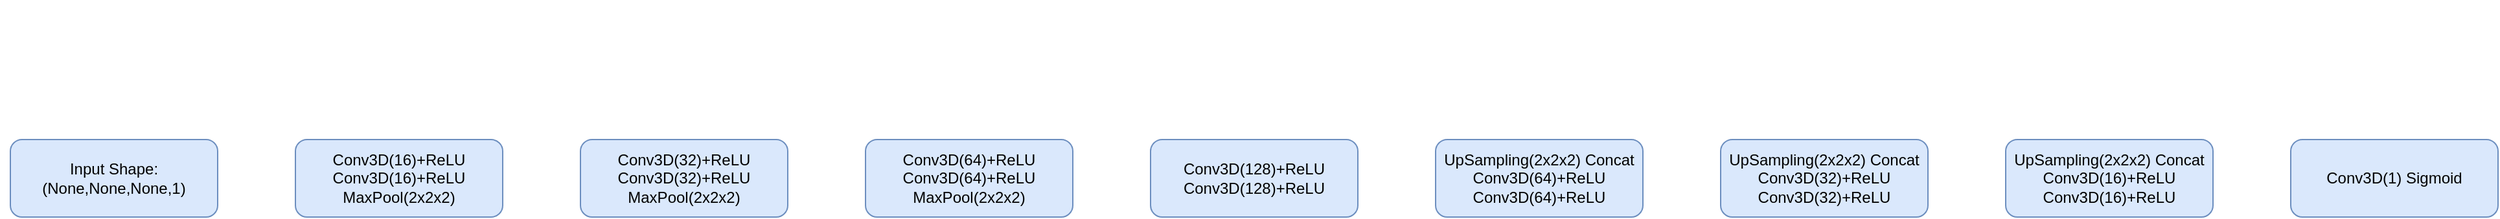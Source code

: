 <?xml version="1.0" ?>
<mxfile>
  <diagram name="U-Net Fault Segmentation">
    <mxGraphModel dx="1000" dy="1000" grid="1" gridSize="10" guides="1">
      <root>
        <mxCell id="0"/>
        <mxCell id="1" parent="0"/>
        <mxCell id="2" value="Input
Shape: (None,None,None,1)" style="shape=rectangle;rounded=1;whiteSpace=wrap;html=1;fillColor=#dae8fc;strokeColor=#6c8ebf;" vertex="1" parent="1">
          <mxGeometry x="0" y="100" width="160" height="60" as="geometry"/>
        </mxCell>
        <mxCell id="3" value="Conv3D(16)+ReLU
Conv3D(16)+ReLU
MaxPool(2x2x2)" style="shape=rectangle;rounded=1;whiteSpace=wrap;html=1;fillColor=#dae8fc;strokeColor=#6c8ebf;" vertex="1" parent="1">
          <mxGeometry x="220" y="100" width="160" height="60" as="geometry"/>
        </mxCell>
        <mxCell id="4" value="Conv3D(32)+ReLU
Conv3D(32)+ReLU
MaxPool(2x2x2)" style="shape=rectangle;rounded=1;whiteSpace=wrap;html=1;fillColor=#dae8fc;strokeColor=#6c8ebf;" vertex="1" parent="1">
          <mxGeometry x="440" y="100" width="160" height="60" as="geometry"/>
        </mxCell>
        <mxCell id="5" value="Conv3D(64)+ReLU
Conv3D(64)+ReLU
MaxPool(2x2x2)" style="shape=rectangle;rounded=1;whiteSpace=wrap;html=1;fillColor=#dae8fc;strokeColor=#6c8ebf;" vertex="1" parent="1">
          <mxGeometry x="660" y="100" width="160" height="60" as="geometry"/>
        </mxCell>
        <mxCell id="6" value="Conv3D(128)+ReLU
Conv3D(128)+ReLU" style="shape=rectangle;rounded=1;whiteSpace=wrap;html=1;fillColor=#dae8fc;strokeColor=#6c8ebf;" vertex="1" parent="1">
          <mxGeometry x="880" y="100" width="160" height="60" as="geometry"/>
        </mxCell>
        <mxCell id="7" value="UpSampling(2x2x2)
Concat
Conv3D(64)+ReLU
Conv3D(64)+ReLU" style="shape=rectangle;rounded=1;whiteSpace=wrap;html=1;fillColor=#dae8fc;strokeColor=#6c8ebf;" vertex="1" parent="1">
          <mxGeometry x="1100" y="100" width="160" height="60" as="geometry"/>
        </mxCell>
        <mxCell id="8" value="UpSampling(2x2x2)
Concat
Conv3D(32)+ReLU
Conv3D(32)+ReLU" style="shape=rectangle;rounded=1;whiteSpace=wrap;html=1;fillColor=#dae8fc;strokeColor=#6c8ebf;" vertex="1" parent="1">
          <mxGeometry x="1320" y="100" width="160" height="60" as="geometry"/>
        </mxCell>
        <mxCell id="9" value="UpSampling(2x2x2)
Concat
Conv3D(16)+ReLU
Conv3D(16)+ReLU" style="shape=rectangle;rounded=1;whiteSpace=wrap;html=1;fillColor=#dae8fc;strokeColor=#6c8ebf;" vertex="1" parent="1">
          <mxGeometry x="1540" y="100" width="160" height="60" as="geometry"/>
        </mxCell>
        <mxCell id="10" value="Conv3D(1)
Sigmoid" style="shape=rectangle;rounded=1;whiteSpace=wrap;html=1;fillColor=#dae8fc;strokeColor=#6c8ebf;" vertex="1" parent="1">
          <mxGeometry x="1760" y="100" width="160" height="60" as="geometry"/>
        </mxCell>
        <mxCell id="100" style="edgeStyle=orthogonalEdgeStyle;endArrow=block;html=1;strokeColor=#000000;" edge="1" parent="1" source="2" target="3"/>
        <mxCell id="101" style="edgeStyle=orthogonalEdgeStyle;endArrow=block;html=1;strokeColor=#000000;" edge="1" parent="1" source="3" target="4"/>
        <mxCell id="102" style="edgeStyle=orthogonalEdgeStyle;endArrow=block;html=1;strokeColor=#000000;" edge="1" parent="1" source="4" target="5"/>
        <mxCell id="103" style="edgeStyle=orthogonalEdgeStyle;endArrow=block;html=1;strokeColor=#000000;" edge="1" parent="1" source="5" target="6"/>
        <mxCell id="104" style="edgeStyle=orthogonalEdgeStyle;endArrow=block;html=1;strokeColor=#000000;" edge="1" parent="1" source="6" target="7"/>
        <mxCell id="105" style="edgeStyle=orthogonalEdgeStyle;endArrow=block;html=1;strokeColor=#000000;" edge="1" parent="1" source="7" target="8"/>
        <mxCell id="106" style="edgeStyle=orthogonalEdgeStyle;endArrow=block;html=1;strokeColor=#000000;" edge="1" parent="1" source="8" target="9"/>
        <mxCell id="107" style="edgeStyle=orthogonalEdgeStyle;endArrow=block;html=1;strokeColor=#000000;" edge="1" parent="1" source="9" target="10"/>
        <mxCell id="200" style="edgeStyle=orthogonalEdgeStyle;dashed=1;endArrow=open;html=1;strokeColor=#ff0000;" edge="1" parent="1" source="5" target="7"/>
        <mxCell id="201" style="edgeStyle=orthogonalEdgeStyle;dashed=1;endArrow=open;html=1;strokeColor=#ff0000;" edge="1" parent="1" source="4" target="8"/>
        <mxCell id="202" style="edgeStyle=orthogonalEdgeStyle;dashed=1;endArrow=open;html=1;strokeColor=#ff0000;" edge="1" parent="1" source="3" target="9"/>
      </root>
    </mxGraphModel>
  </diagram>
</mxfile>
